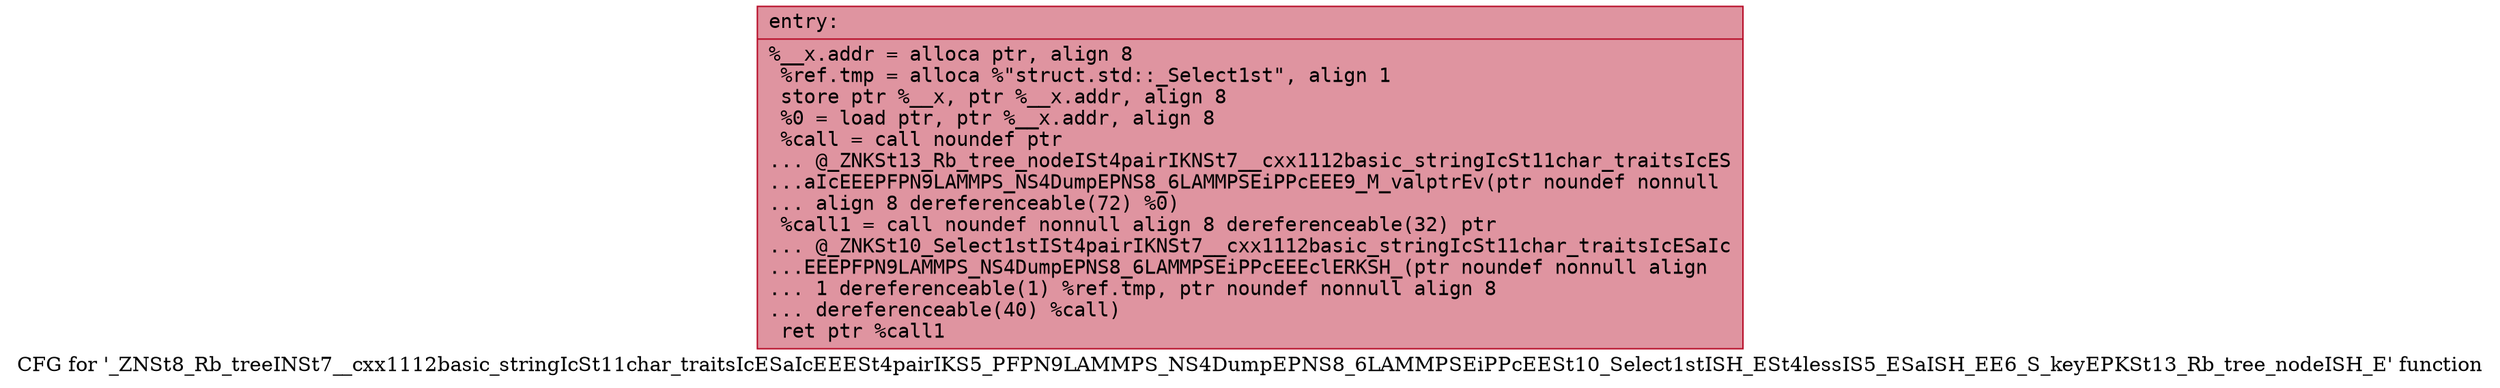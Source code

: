 digraph "CFG for '_ZNSt8_Rb_treeINSt7__cxx1112basic_stringIcSt11char_traitsIcESaIcEEESt4pairIKS5_PFPN9LAMMPS_NS4DumpEPNS8_6LAMMPSEiPPcEESt10_Select1stISH_ESt4lessIS5_ESaISH_EE6_S_keyEPKSt13_Rb_tree_nodeISH_E' function" {
	label="CFG for '_ZNSt8_Rb_treeINSt7__cxx1112basic_stringIcSt11char_traitsIcESaIcEEESt4pairIKS5_PFPN9LAMMPS_NS4DumpEPNS8_6LAMMPSEiPPcEESt10_Select1stISH_ESt4lessIS5_ESaISH_EE6_S_keyEPKSt13_Rb_tree_nodeISH_E' function";

	Node0x559d9a3397c0 [shape=record,color="#b70d28ff", style=filled, fillcolor="#b70d2870" fontname="Courier",label="{entry:\l|  %__x.addr = alloca ptr, align 8\l  %ref.tmp = alloca %\"struct.std::_Select1st\", align 1\l  store ptr %__x, ptr %__x.addr, align 8\l  %0 = load ptr, ptr %__x.addr, align 8\l  %call = call noundef ptr\l... @_ZNKSt13_Rb_tree_nodeISt4pairIKNSt7__cxx1112basic_stringIcSt11char_traitsIcES\l...aIcEEEPFPN9LAMMPS_NS4DumpEPNS8_6LAMMPSEiPPcEEE9_M_valptrEv(ptr noundef nonnull\l... align 8 dereferenceable(72) %0)\l  %call1 = call noundef nonnull align 8 dereferenceable(32) ptr\l... @_ZNKSt10_Select1stISt4pairIKNSt7__cxx1112basic_stringIcSt11char_traitsIcESaIc\l...EEEPFPN9LAMMPS_NS4DumpEPNS8_6LAMMPSEiPPcEEEclERKSH_(ptr noundef nonnull align\l... 1 dereferenceable(1) %ref.tmp, ptr noundef nonnull align 8\l... dereferenceable(40) %call)\l  ret ptr %call1\l}"];
}
